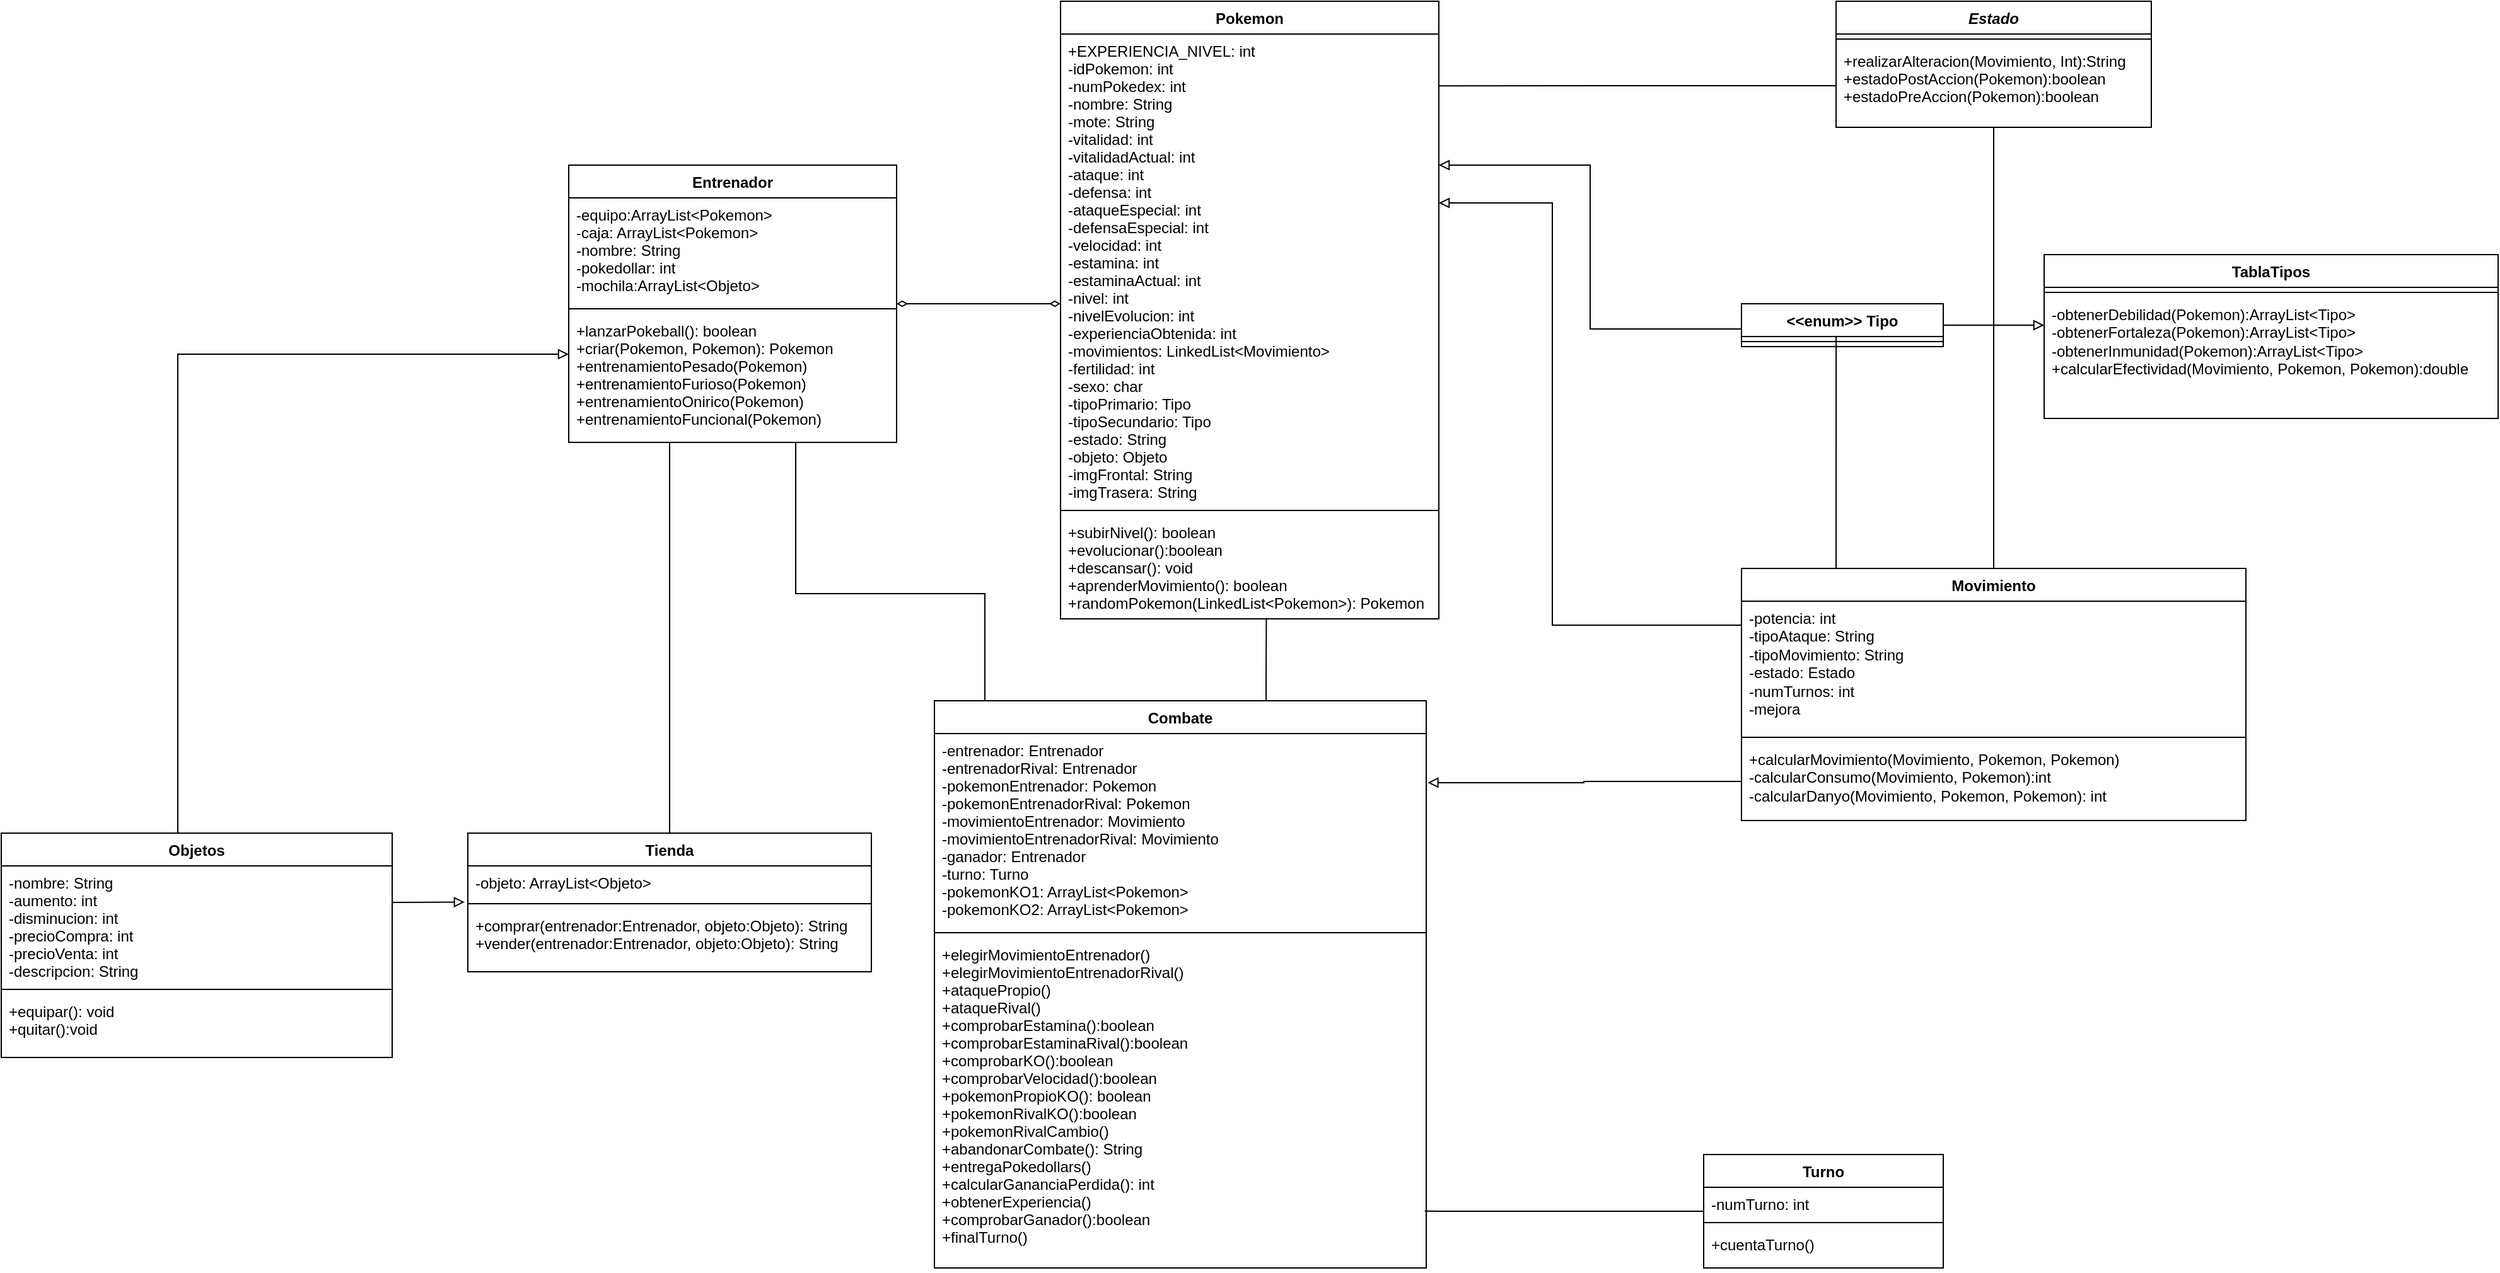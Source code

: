 <mxfile version="21.2.8" type="device">
  <diagram name="Página-1" id="eY0bKgxbDlH5BIfASb4S">
    <mxGraphModel dx="3695" dy="1688" grid="1" gridSize="10" guides="1" tooltips="1" connect="1" arrows="1" fold="1" page="1" pageScale="1" pageWidth="827" pageHeight="1169" math="0" shadow="0">
      <root>
        <mxCell id="0" />
        <mxCell id="1" parent="0" />
        <mxCell id="yKTKf-4VHtg-_HPWuIa7-1" value="Pokemon" style="swimlane;fontStyle=1;align=center;verticalAlign=top;childLayout=stackLayout;horizontal=1;startSize=26;horizontalStack=0;resizeParent=1;resizeParentMax=0;resizeLast=0;collapsible=1;marginBottom=0;" parent="1" vertex="1">
          <mxGeometry x="264" y="82" width="300" height="490" as="geometry" />
        </mxCell>
        <mxCell id="yKTKf-4VHtg-_HPWuIa7-2" value="+EXPERIENCIA_NIVEL: int&#xa;-idPokemon: int&#xa;-numPokedex: int&#xa;-nombre: String&#xa;-mote: String&#xa;-vitalidad: int&#xa;-vitalidadActual: int&#xa;-ataque: int&#xa;-defensa: int&#xa;-ataqueEspecial: int&#xa;-defensaEspecial: int&#xa;-velocidad: int&#xa;-estamina: int&#xa;-estaminaActual: int&#xa;-nivel: int&#xa;-nivelEvolucion: int&#xa;-experienciaObtenida: int&#xa;-movimientos: LinkedList&lt;Movimiento&gt;&#xa;-fertilidad: int&#xa;-sexo: char&#xa;-tipoPrimario: Tipo&#xa;-tipoSecundario: Tipo&#xa;-estado: String&#xa;-objeto: Objeto&#xa;-imgFrontal: String&#xa;-imgTrasera: String" style="text;strokeColor=none;fillColor=none;align=left;verticalAlign=top;spacingLeft=4;spacingRight=4;overflow=hidden;rotatable=0;points=[[0,0.5],[1,0.5]];portConstraint=eastwest;" parent="yKTKf-4VHtg-_HPWuIa7-1" vertex="1">
          <mxGeometry y="26" width="300" height="374" as="geometry" />
        </mxCell>
        <mxCell id="yKTKf-4VHtg-_HPWuIa7-3" value="" style="line;strokeWidth=1;fillColor=none;align=left;verticalAlign=middle;spacingTop=-1;spacingLeft=3;spacingRight=3;rotatable=0;labelPosition=right;points=[];portConstraint=eastwest;strokeColor=inherit;" parent="yKTKf-4VHtg-_HPWuIa7-1" vertex="1">
          <mxGeometry y="400" width="300" height="8" as="geometry" />
        </mxCell>
        <mxCell id="yKTKf-4VHtg-_HPWuIa7-4" value="+subirNivel(): boolean&#xa;+evolucionar():boolean&#xa;+descansar(): void&#xa;+aprenderMovimiento(): boolean&#xa;+randomPokemon(LinkedList&lt;Pokemon&gt;): Pokemon" style="text;strokeColor=none;fillColor=none;align=left;verticalAlign=top;spacingLeft=4;spacingRight=4;overflow=hidden;rotatable=0;points=[[0,0.5],[1,0.5]];portConstraint=eastwest;" parent="yKTKf-4VHtg-_HPWuIa7-1" vertex="1">
          <mxGeometry y="408" width="300" height="82" as="geometry" />
        </mxCell>
        <mxCell id="mplZcPmoyifbsvKp7nIG-8" style="rounded=0;orthogonalLoop=1;jettySize=auto;html=1;edgeStyle=orthogonalEdgeStyle;startArrow=diamondThin;startFill=0;endArrow=diamondThin;endFill=0;" parent="1" source="yKTKf-4VHtg-_HPWuIa7-5" target="yKTKf-4VHtg-_HPWuIa7-2" edge="1">
          <mxGeometry relative="1" as="geometry">
            <Array as="points">
              <mxPoint x="224" y="322" />
              <mxPoint x="224" y="322" />
            </Array>
          </mxGeometry>
        </mxCell>
        <mxCell id="yKTKf-4VHtg-_HPWuIa7-5" value="Entrenador" style="swimlane;fontStyle=1;align=center;verticalAlign=top;childLayout=stackLayout;horizontal=1;startSize=26;horizontalStack=0;resizeParent=1;resizeParentMax=0;resizeLast=0;collapsible=1;marginBottom=0;" parent="1" vertex="1">
          <mxGeometry x="-126" y="212" width="260" height="220" as="geometry" />
        </mxCell>
        <mxCell id="yKTKf-4VHtg-_HPWuIa7-6" value="-equipo:ArrayList&lt;Pokemon&gt;&#xa;-caja: ArrayList&lt;Pokemon&gt;&#xa;-nombre: String&#xa;-pokedollar: int&#xa;-mochila:ArrayList&lt;Objeto&gt;&#xa;&#xa;" style="text;strokeColor=none;fillColor=none;align=left;verticalAlign=top;spacingLeft=4;spacingRight=4;overflow=hidden;rotatable=0;points=[[0,0.5],[1,0.5]];portConstraint=eastwest;" parent="yKTKf-4VHtg-_HPWuIa7-5" vertex="1">
          <mxGeometry y="26" width="260" height="84" as="geometry" />
        </mxCell>
        <mxCell id="yKTKf-4VHtg-_HPWuIa7-7" value="" style="line;strokeWidth=1;fillColor=none;align=left;verticalAlign=middle;spacingTop=-1;spacingLeft=3;spacingRight=3;rotatable=0;labelPosition=right;points=[];portConstraint=eastwest;strokeColor=inherit;" parent="yKTKf-4VHtg-_HPWuIa7-5" vertex="1">
          <mxGeometry y="110" width="260" height="8" as="geometry" />
        </mxCell>
        <mxCell id="yKTKf-4VHtg-_HPWuIa7-8" value="+lanzarPokeball(): boolean&#xa;+criar(Pokemon, Pokemon): Pokemon&#xa;+entrenamientoPesado(Pokemon)&#xa;+entrenamientoFurioso(Pokemon)&#xa;+entrenamientoOnirico(Pokemon)&#xa;+entrenamientoFuncional(Pokemon)" style="text;strokeColor=none;fillColor=none;align=left;verticalAlign=top;spacingLeft=4;spacingRight=4;overflow=hidden;rotatable=0;points=[[0,0.5],[1,0.5]];portConstraint=eastwest;" parent="yKTKf-4VHtg-_HPWuIa7-5" vertex="1">
          <mxGeometry y="118" width="260" height="102" as="geometry" />
        </mxCell>
        <mxCell id="mplZcPmoyifbsvKp7nIG-18" style="edgeStyle=orthogonalEdgeStyle;rounded=0;orthogonalLoop=1;jettySize=auto;html=1;startArrow=none;startFill=0;endArrow=block;endFill=0;exitX=0;exitY=0.577;exitDx=0;exitDy=0;exitPerimeter=0;" parent="1" source="S8cTtpgbVCuw56KvLq3J-3" target="yKTKf-4VHtg-_HPWuIa7-2" edge="1">
          <mxGeometry relative="1" as="geometry">
            <Array as="points">
              <mxPoint x="804" y="577" />
              <mxPoint x="654" y="577" />
              <mxPoint x="654" y="242" />
            </Array>
            <mxPoint x="824" y="618" as="sourcePoint" />
          </mxGeometry>
        </mxCell>
        <mxCell id="mplZcPmoyifbsvKp7nIG-19" style="edgeStyle=orthogonalEdgeStyle;rounded=0;orthogonalLoop=1;jettySize=auto;html=1;startArrow=none;startFill=0;endArrow=block;endFill=0;" parent="1" source="yKTKf-4VHtg-_HPWuIa7-17" target="yKTKf-4VHtg-_HPWuIa7-2" edge="1">
          <mxGeometry relative="1" as="geometry">
            <Array as="points">
              <mxPoint x="684" y="342" />
              <mxPoint x="684" y="212" />
            </Array>
          </mxGeometry>
        </mxCell>
        <mxCell id="mplZcPmoyifbsvKp7nIG-10" style="edgeStyle=orthogonalEdgeStyle;rounded=0;orthogonalLoop=1;jettySize=auto;html=1;entryX=0.5;entryY=1;entryDx=0;entryDy=0;entryPerimeter=0;startArrow=none;startFill=0;endArrow=none;endFill=0;" parent="1" source="yKTKf-4VHtg-_HPWuIa7-21" target="yKTKf-4VHtg-_HPWuIa7-8" edge="1">
          <mxGeometry relative="1" as="geometry">
            <Array as="points">
              <mxPoint x="204" y="552" />
              <mxPoint x="54" y="552" />
              <mxPoint x="54" y="432" />
            </Array>
          </mxGeometry>
        </mxCell>
        <mxCell id="mplZcPmoyifbsvKp7nIG-11" style="edgeStyle=orthogonalEdgeStyle;rounded=0;orthogonalLoop=1;jettySize=auto;html=1;entryX=0.544;entryY=0.997;entryDx=0;entryDy=0;entryPerimeter=0;startArrow=none;startFill=0;endArrow=none;endFill=0;" parent="1" source="yKTKf-4VHtg-_HPWuIa7-21" target="yKTKf-4VHtg-_HPWuIa7-4" edge="1">
          <mxGeometry relative="1" as="geometry">
            <Array as="points">
              <mxPoint x="427" y="622" />
              <mxPoint x="427" y="622" />
            </Array>
          </mxGeometry>
        </mxCell>
        <mxCell id="yKTKf-4VHtg-_HPWuIa7-21" value="Combate" style="swimlane;fontStyle=1;align=center;verticalAlign=top;childLayout=stackLayout;horizontal=1;startSize=26;horizontalStack=0;resizeParent=1;resizeParentMax=0;resizeLast=0;collapsible=1;marginBottom=0;" parent="1" vertex="1">
          <mxGeometry x="164" y="637" width="390" height="450" as="geometry" />
        </mxCell>
        <mxCell id="yKTKf-4VHtg-_HPWuIa7-22" value="-entrenador: Entrenador&#xa;-entrenadorRival: Entrenador&#xa;-pokemonEntrenador: Pokemon&#xa;-pokemonEntrenadorRival: Pokemon&#xa;-movimientoEntrenador: Movimiento&#xa;-movimientoEntrenadorRival: Movimiento&#xa;-ganador: Entrenador&#xa;-turno: Turno&#xa;-pokemonKO1: ArrayList&lt;Pokemon&gt;&#xa;-pokemonKO2: ArrayList&lt;Pokemon&gt;" style="text;strokeColor=none;fillColor=none;align=left;verticalAlign=top;spacingLeft=4;spacingRight=4;overflow=hidden;rotatable=0;points=[[0,0.5],[1,0.5]];portConstraint=eastwest;" parent="yKTKf-4VHtg-_HPWuIa7-21" vertex="1">
          <mxGeometry y="26" width="390" height="154" as="geometry" />
        </mxCell>
        <mxCell id="yKTKf-4VHtg-_HPWuIa7-23" value="" style="line;strokeWidth=1;fillColor=none;align=left;verticalAlign=middle;spacingTop=-1;spacingLeft=3;spacingRight=3;rotatable=0;labelPosition=right;points=[];portConstraint=eastwest;strokeColor=inherit;" parent="yKTKf-4VHtg-_HPWuIa7-21" vertex="1">
          <mxGeometry y="180" width="390" height="8" as="geometry" />
        </mxCell>
        <mxCell id="yKTKf-4VHtg-_HPWuIa7-24" value="+elegirMovimientoEntrenador()&#xa;+elegirMovimientoEntrenadorRival()&#xa;+ataquePropio()&#xa;+ataqueRival()&#xa;+comprobarEstamina():boolean&#xa;+comprobarEstaminaRival():boolean&#xa;+comprobarKO():boolean&#xa;+comprobarVelocidad():boolean&#xa;+pokemonPropioKO(): boolean&#xa;+pokemonRivalKO():boolean&#xa;+pokemonRivalCambio()&#xa;+abandonarCombate(): String&#xa;+entregaPokedollars()&#xa;+calcularGananciaPerdida(): int&#xa;+obtenerExperiencia()&#xa;+comprobarGanador():boolean&#xa;+finalTurno()" style="text;strokeColor=none;fillColor=none;align=left;verticalAlign=top;spacingLeft=4;spacingRight=4;overflow=hidden;rotatable=0;points=[[0,0.5],[1,0.5]];portConstraint=eastwest;" parent="yKTKf-4VHtg-_HPWuIa7-21" vertex="1">
          <mxGeometry y="188" width="390" height="262" as="geometry" />
        </mxCell>
        <mxCell id="mplZcPmoyifbsvKp7nIG-13" style="edgeStyle=orthogonalEdgeStyle;rounded=0;orthogonalLoop=1;jettySize=auto;html=1;startArrow=none;startFill=0;endArrow=none;endFill=0;" parent="1" source="yKTKf-4VHtg-_HPWuIa7-26" target="yKTKf-4VHtg-_HPWuIa7-8" edge="1">
          <mxGeometry relative="1" as="geometry">
            <Array as="points">
              <mxPoint x="-86" y="381" />
            </Array>
          </mxGeometry>
        </mxCell>
        <mxCell id="LMPI0gjnYgJHYpbkVV06-44" value="Estado" style="swimlane;fontStyle=3;align=center;verticalAlign=top;childLayout=stackLayout;horizontal=1;startSize=26;horizontalStack=0;resizeParent=1;resizeParentMax=0;resizeLast=0;collapsible=1;marginBottom=0;" parent="1" vertex="1">
          <mxGeometry x="879" y="82" width="250" height="100" as="geometry" />
        </mxCell>
        <mxCell id="LMPI0gjnYgJHYpbkVV06-46" value="" style="line;strokeWidth=1;fillColor=none;align=left;verticalAlign=middle;spacingTop=-1;spacingLeft=3;spacingRight=3;rotatable=0;labelPosition=right;points=[];portConstraint=eastwest;" parent="LMPI0gjnYgJHYpbkVV06-44" vertex="1">
          <mxGeometry y="26" width="250" height="8" as="geometry" />
        </mxCell>
        <mxCell id="LMPI0gjnYgJHYpbkVV06-47" value="+realizarAlteracion(Movimiento, Int):String&#xa;+estadoPostAccion(Pokemon):boolean&#xa;+estadoPreAccion(Pokemon):boolean" style="text;strokeColor=none;fillColor=none;align=left;verticalAlign=top;spacingLeft=4;spacingRight=4;overflow=hidden;rotatable=0;points=[[0,0.5],[1,0.5]];portConstraint=eastwest;" parent="LMPI0gjnYgJHYpbkVV06-44" vertex="1">
          <mxGeometry y="34" width="250" height="66" as="geometry" />
        </mxCell>
        <mxCell id="MwtCyluApLj7gkgK4pBC-12" style="edgeStyle=orthogonalEdgeStyle;rounded=0;orthogonalLoop=1;jettySize=auto;html=1;entryX=0.997;entryY=0.828;entryDx=0;entryDy=0;entryPerimeter=0;endArrow=none;endFill=0;" edge="1" parent="1" source="yKTKf-4VHtg-_HPWuIa7-30" target="yKTKf-4VHtg-_HPWuIa7-24">
          <mxGeometry relative="1" as="geometry" />
        </mxCell>
        <mxCell id="yKTKf-4VHtg-_HPWuIa7-30" value="Turno" style="swimlane;fontStyle=1;align=center;verticalAlign=top;childLayout=stackLayout;horizontal=1;startSize=26;horizontalStack=0;resizeParent=1;resizeParentMax=0;resizeLast=0;collapsible=1;marginBottom=0;" parent="1" vertex="1">
          <mxGeometry x="774" y="997" width="190" height="90" as="geometry" />
        </mxCell>
        <mxCell id="MwtCyluApLj7gkgK4pBC-8" value="-numTurno: int" style="text;strokeColor=none;fillColor=none;align=left;verticalAlign=top;spacingLeft=4;spacingRight=4;overflow=hidden;rotatable=0;points=[[0,0.5],[1,0.5]];portConstraint=eastwest;" vertex="1" parent="yKTKf-4VHtg-_HPWuIa7-30">
          <mxGeometry y="26" width="190" height="24" as="geometry" />
        </mxCell>
        <mxCell id="yKTKf-4VHtg-_HPWuIa7-32" value="" style="line;strokeWidth=1;fillColor=none;align=left;verticalAlign=middle;spacingTop=-1;spacingLeft=3;spacingRight=3;rotatable=0;labelPosition=right;points=[];portConstraint=eastwest;strokeColor=inherit;" parent="yKTKf-4VHtg-_HPWuIa7-30" vertex="1">
          <mxGeometry y="50" width="190" height="8" as="geometry" />
        </mxCell>
        <mxCell id="yKTKf-4VHtg-_HPWuIa7-33" value="+cuentaTurno()" style="text;strokeColor=none;fillColor=none;align=left;verticalAlign=top;spacingLeft=4;spacingRight=4;overflow=hidden;rotatable=0;points=[[0,0.5],[1,0.5]];portConstraint=eastwest;" parent="yKTKf-4VHtg-_HPWuIa7-30" vertex="1">
          <mxGeometry y="58" width="190" height="32" as="geometry" />
        </mxCell>
        <mxCell id="mplZcPmoyifbsvKp7nIG-12" style="edgeStyle=orthogonalEdgeStyle;rounded=0;orthogonalLoop=1;jettySize=auto;html=1;startArrow=none;startFill=0;endArrow=block;endFill=0;" parent="1" source="yKTKf-4VHtg-_HPWuIa7-38" target="yKTKf-4VHtg-_HPWuIa7-8" edge="1">
          <mxGeometry relative="1" as="geometry">
            <Array as="points">
              <mxPoint x="-436" y="362" />
            </Array>
          </mxGeometry>
        </mxCell>
        <mxCell id="yKTKf-4VHtg-_HPWuIa7-26" value="Tienda" style="swimlane;fontStyle=1;align=center;verticalAlign=top;childLayout=stackLayout;horizontal=1;startSize=26;horizontalStack=0;resizeParent=1;resizeParentMax=0;resizeLast=0;collapsible=1;marginBottom=0;" parent="1" vertex="1">
          <mxGeometry x="-206" y="742" width="320" height="110" as="geometry" />
        </mxCell>
        <mxCell id="yKTKf-4VHtg-_HPWuIa7-27" value="-objeto: ArrayList&lt;Objeto&gt;" style="text;strokeColor=none;fillColor=none;align=left;verticalAlign=top;spacingLeft=4;spacingRight=4;overflow=hidden;rotatable=0;points=[[0,0.5],[1,0.5]];portConstraint=eastwest;" parent="yKTKf-4VHtg-_HPWuIa7-26" vertex="1">
          <mxGeometry y="26" width="320" height="26" as="geometry" />
        </mxCell>
        <mxCell id="yKTKf-4VHtg-_HPWuIa7-28" value="" style="line;strokeWidth=1;fillColor=none;align=left;verticalAlign=middle;spacingTop=-1;spacingLeft=3;spacingRight=3;rotatable=0;labelPosition=right;points=[];portConstraint=eastwest;strokeColor=inherit;" parent="yKTKf-4VHtg-_HPWuIa7-26" vertex="1">
          <mxGeometry y="52" width="320" height="8" as="geometry" />
        </mxCell>
        <mxCell id="yKTKf-4VHtg-_HPWuIa7-29" value="+comprar(entrenador:Entrenador, objeto:Objeto): String&#xa;+vender(entrenador:Entrenador, objeto:Objeto): String" style="text;strokeColor=none;fillColor=none;align=left;verticalAlign=top;spacingLeft=4;spacingRight=4;overflow=hidden;rotatable=0;points=[[0,0.5],[1,0.5]];portConstraint=eastwest;" parent="yKTKf-4VHtg-_HPWuIa7-26" vertex="1">
          <mxGeometry y="60" width="320" height="50" as="geometry" />
        </mxCell>
        <mxCell id="yKTKf-4VHtg-_HPWuIa7-38" value="Objetos" style="swimlane;fontStyle=1;align=center;verticalAlign=top;childLayout=stackLayout;horizontal=1;startSize=26;horizontalStack=0;resizeParent=1;resizeParentMax=0;resizeLast=0;collapsible=1;marginBottom=0;" parent="1" vertex="1">
          <mxGeometry x="-576" y="742" width="310" height="178" as="geometry" />
        </mxCell>
        <mxCell id="yKTKf-4VHtg-_HPWuIa7-39" value="-nombre: String&#xa;-aumento: int&#xa;-disminucion: int&#xa;-precioCompra: int&#xa;-precioVenta: int&#xa;-descripcion: String" style="text;strokeColor=none;fillColor=none;align=left;verticalAlign=top;spacingLeft=4;spacingRight=4;overflow=hidden;rotatable=0;points=[[0,0.5],[1,0.5]];portConstraint=eastwest;" parent="yKTKf-4VHtg-_HPWuIa7-38" vertex="1">
          <mxGeometry y="26" width="310" height="94" as="geometry" />
        </mxCell>
        <mxCell id="yKTKf-4VHtg-_HPWuIa7-40" value="" style="line;strokeWidth=1;fillColor=none;align=left;verticalAlign=middle;spacingTop=-1;spacingLeft=3;spacingRight=3;rotatable=0;labelPosition=right;points=[];portConstraint=eastwest;strokeColor=inherit;" parent="yKTKf-4VHtg-_HPWuIa7-38" vertex="1">
          <mxGeometry y="120" width="310" height="8" as="geometry" />
        </mxCell>
        <mxCell id="yKTKf-4VHtg-_HPWuIa7-41" value="+equipar(): void&#xa;+quitar():void" style="text;strokeColor=none;fillColor=none;align=left;verticalAlign=top;spacingLeft=4;spacingRight=4;overflow=hidden;rotatable=0;points=[[0,0.5],[1,0.5]];portConstraint=eastwest;" parent="yKTKf-4VHtg-_HPWuIa7-38" vertex="1">
          <mxGeometry y="128" width="310" height="50" as="geometry" />
        </mxCell>
        <mxCell id="LMPI0gjnYgJHYpbkVV06-22" value="" style="endArrow=block;html=1;strokeColor=#000000;endFill=0;exitX=0.469;exitY=1.192;exitDx=0;exitDy=0;exitPerimeter=0;" parent="1" edge="1">
          <mxGeometry width="50" height="50" relative="1" as="geometry">
            <mxPoint x="879.04" y="346.992" as="sourcePoint" />
            <mxPoint x="879" y="542" as="targetPoint" />
          </mxGeometry>
        </mxCell>
        <mxCell id="LMPI0gjnYgJHYpbkVV06-23" value="" style="endArrow=block;html=1;strokeColor=#000000;entryX=-0.008;entryY=1.104;entryDx=0;entryDy=0;entryPerimeter=0;endFill=0;" parent="1" target="yKTKf-4VHtg-_HPWuIa7-27" edge="1">
          <mxGeometry width="50" height="50" relative="1" as="geometry">
            <mxPoint x="-266" y="797" as="sourcePoint" />
            <mxPoint x="-216" y="747" as="targetPoint" />
          </mxGeometry>
        </mxCell>
        <mxCell id="MwtCyluApLj7gkgK4pBC-6" value="" style="edgeStyle=orthogonalEdgeStyle;rounded=0;orthogonalLoop=1;jettySize=auto;html=1;endArrow=block;endFill=0;" edge="1" parent="1" source="yKTKf-4VHtg-_HPWuIa7-17" target="MwtCyluApLj7gkgK4pBC-4">
          <mxGeometry relative="1" as="geometry">
            <Array as="points">
              <mxPoint x="1024" y="339" />
              <mxPoint x="1024" y="339" />
            </Array>
          </mxGeometry>
        </mxCell>
        <mxCell id="yKTKf-4VHtg-_HPWuIa7-17" value="&lt;&lt;enum&gt;&gt; Tipo" style="swimlane;fontStyle=1;align=center;verticalAlign=top;childLayout=stackLayout;horizontal=1;startSize=26;horizontalStack=0;resizeParent=1;resizeParentMax=0;resizeLast=0;collapsible=1;marginBottom=0;" parent="1" vertex="1">
          <mxGeometry x="804" y="322" width="160" height="34" as="geometry" />
        </mxCell>
        <mxCell id="yKTKf-4VHtg-_HPWuIa7-19" value="" style="line;strokeWidth=1;fillColor=none;align=left;verticalAlign=middle;spacingTop=-1;spacingLeft=3;spacingRight=3;rotatable=0;labelPosition=right;points=[];portConstraint=eastwest;strokeColor=inherit;" parent="yKTKf-4VHtg-_HPWuIa7-17" vertex="1">
          <mxGeometry y="26" width="160" height="8" as="geometry" />
        </mxCell>
        <mxCell id="MwtCyluApLj7gkgK4pBC-16" style="edgeStyle=orthogonalEdgeStyle;rounded=0;orthogonalLoop=1;jettySize=auto;html=1;exitX=0.5;exitY=0;exitDx=0;exitDy=0;entryX=0.5;entryY=1;entryDx=0;entryDy=0;entryPerimeter=0;endArrow=none;endFill=0;" edge="1" parent="1" source="S8cTtpgbVCuw56KvLq3J-2" target="LMPI0gjnYgJHYpbkVV06-47">
          <mxGeometry relative="1" as="geometry" />
        </mxCell>
        <mxCell id="S8cTtpgbVCuw56KvLq3J-2" value="Movimiento" style="swimlane;fontStyle=1;align=center;verticalAlign=top;childLayout=stackLayout;horizontal=1;startSize=26;horizontalStack=0;resizeParent=1;resizeParentMax=0;resizeLast=0;collapsible=1;marginBottom=0;whiteSpace=wrap;html=1;" parent="1" vertex="1">
          <mxGeometry x="804" y="532" width="400" height="200" as="geometry" />
        </mxCell>
        <mxCell id="S8cTtpgbVCuw56KvLq3J-3" value="-potencia: int&lt;br&gt;-tipoAtaque: String&lt;br style=&quot;border-color: var(--border-color); padding: 0px; margin: 0px;&quot;&gt;-tipoMovimiento: String&lt;br&gt;&lt;span style=&quot;&quot;&gt;-estado: Estado&lt;/span&gt;&lt;br style=&quot;border-color: var(--border-color); padding: 0px; margin: 0px;&quot;&gt;&lt;span style=&quot;&quot;&gt;-numTurnos: int&lt;br&gt;&lt;/span&gt;&lt;span style=&quot;&quot;&gt;-mejora&lt;br&gt;&lt;/span&gt;" style="text;strokeColor=none;fillColor=none;align=left;verticalAlign=top;spacingLeft=4;spacingRight=4;overflow=hidden;rotatable=0;points=[[0,0.5],[1,0.5]];portConstraint=eastwest;whiteSpace=wrap;html=1;" parent="S8cTtpgbVCuw56KvLq3J-2" vertex="1">
          <mxGeometry y="26" width="400" height="104" as="geometry" />
        </mxCell>
        <mxCell id="S8cTtpgbVCuw56KvLq3J-4" value="" style="line;strokeWidth=1;fillColor=none;align=left;verticalAlign=middle;spacingTop=-1;spacingLeft=3;spacingRight=3;rotatable=0;labelPosition=right;points=[];portConstraint=eastwest;strokeColor=inherit;" parent="S8cTtpgbVCuw56KvLq3J-2" vertex="1">
          <mxGeometry y="130" width="400" height="8" as="geometry" />
        </mxCell>
        <mxCell id="S8cTtpgbVCuw56KvLq3J-5" value="+calcularMovimiento(Movimiento, Pokemon, Pokemon)&lt;br style=&quot;border-color: var(--border-color); padding: 0px; margin: 0px;&quot;&gt;&lt;span style=&quot;&quot;&gt;-calcularConsumo(Movimiento, Pokemon):int&lt;br&gt;-calcularDanyo(Movimiento, Pokemon, Pokemon): int&lt;br&gt;&lt;/span&gt;" style="text;strokeColor=none;fillColor=none;align=left;verticalAlign=top;spacingLeft=4;spacingRight=4;overflow=hidden;rotatable=0;points=[[0,0.5],[1,0.5]];portConstraint=eastwest;whiteSpace=wrap;html=1;" parent="S8cTtpgbVCuw56KvLq3J-2" vertex="1">
          <mxGeometry y="138" width="400" height="62" as="geometry" />
        </mxCell>
        <mxCell id="MwtCyluApLj7gkgK4pBC-1" value="TablaTipos" style="swimlane;fontStyle=1;align=center;verticalAlign=top;childLayout=stackLayout;horizontal=1;startSize=26;horizontalStack=0;resizeParent=1;resizeParentMax=0;resizeLast=0;collapsible=1;marginBottom=0;whiteSpace=wrap;html=1;" vertex="1" parent="1">
          <mxGeometry x="1044" y="283" width="360" height="130" as="geometry" />
        </mxCell>
        <mxCell id="MwtCyluApLj7gkgK4pBC-3" value="" style="line;strokeWidth=1;fillColor=none;align=left;verticalAlign=middle;spacingTop=-1;spacingLeft=3;spacingRight=3;rotatable=0;labelPosition=right;points=[];portConstraint=eastwest;strokeColor=inherit;" vertex="1" parent="MwtCyluApLj7gkgK4pBC-1">
          <mxGeometry y="26" width="360" height="8" as="geometry" />
        </mxCell>
        <mxCell id="MwtCyluApLj7gkgK4pBC-4" value="-obtenerDebilidad(Pokemon):ArrayList&amp;lt;Tipo&amp;gt;&lt;br&gt;-obtenerFortaleza(Pokemon):ArrayList&amp;lt;Tipo&amp;gt;&lt;br&gt;-obtenerInmunidad(Pokemon):ArrayList&amp;lt;Tipo&amp;gt;&lt;br&gt;+calcularEfectividad(Movimiento, Pokemon, Pokemon):double" style="text;strokeColor=none;fillColor=none;align=left;verticalAlign=top;spacingLeft=4;spacingRight=4;overflow=hidden;rotatable=0;points=[[0,0.5],[1,0.5]];portConstraint=eastwest;whiteSpace=wrap;html=1;" vertex="1" parent="MwtCyluApLj7gkgK4pBC-1">
          <mxGeometry y="34" width="360" height="96" as="geometry" />
        </mxCell>
        <mxCell id="MwtCyluApLj7gkgK4pBC-14" style="edgeStyle=orthogonalEdgeStyle;rounded=0;orthogonalLoop=1;jettySize=auto;html=1;entryX=1.003;entryY=0.253;entryDx=0;entryDy=0;entryPerimeter=0;endArrow=block;endFill=0;" edge="1" parent="1" source="S8cTtpgbVCuw56KvLq3J-5" target="yKTKf-4VHtg-_HPWuIa7-22">
          <mxGeometry relative="1" as="geometry" />
        </mxCell>
        <mxCell id="MwtCyluApLj7gkgK4pBC-15" style="edgeStyle=orthogonalEdgeStyle;rounded=0;orthogonalLoop=1;jettySize=auto;html=1;entryX=1;entryY=0.11;entryDx=0;entryDy=0;entryPerimeter=0;endArrow=none;endFill=0;" edge="1" parent="1" source="LMPI0gjnYgJHYpbkVV06-47" target="yKTKf-4VHtg-_HPWuIa7-2">
          <mxGeometry relative="1" as="geometry" />
        </mxCell>
      </root>
    </mxGraphModel>
  </diagram>
</mxfile>
